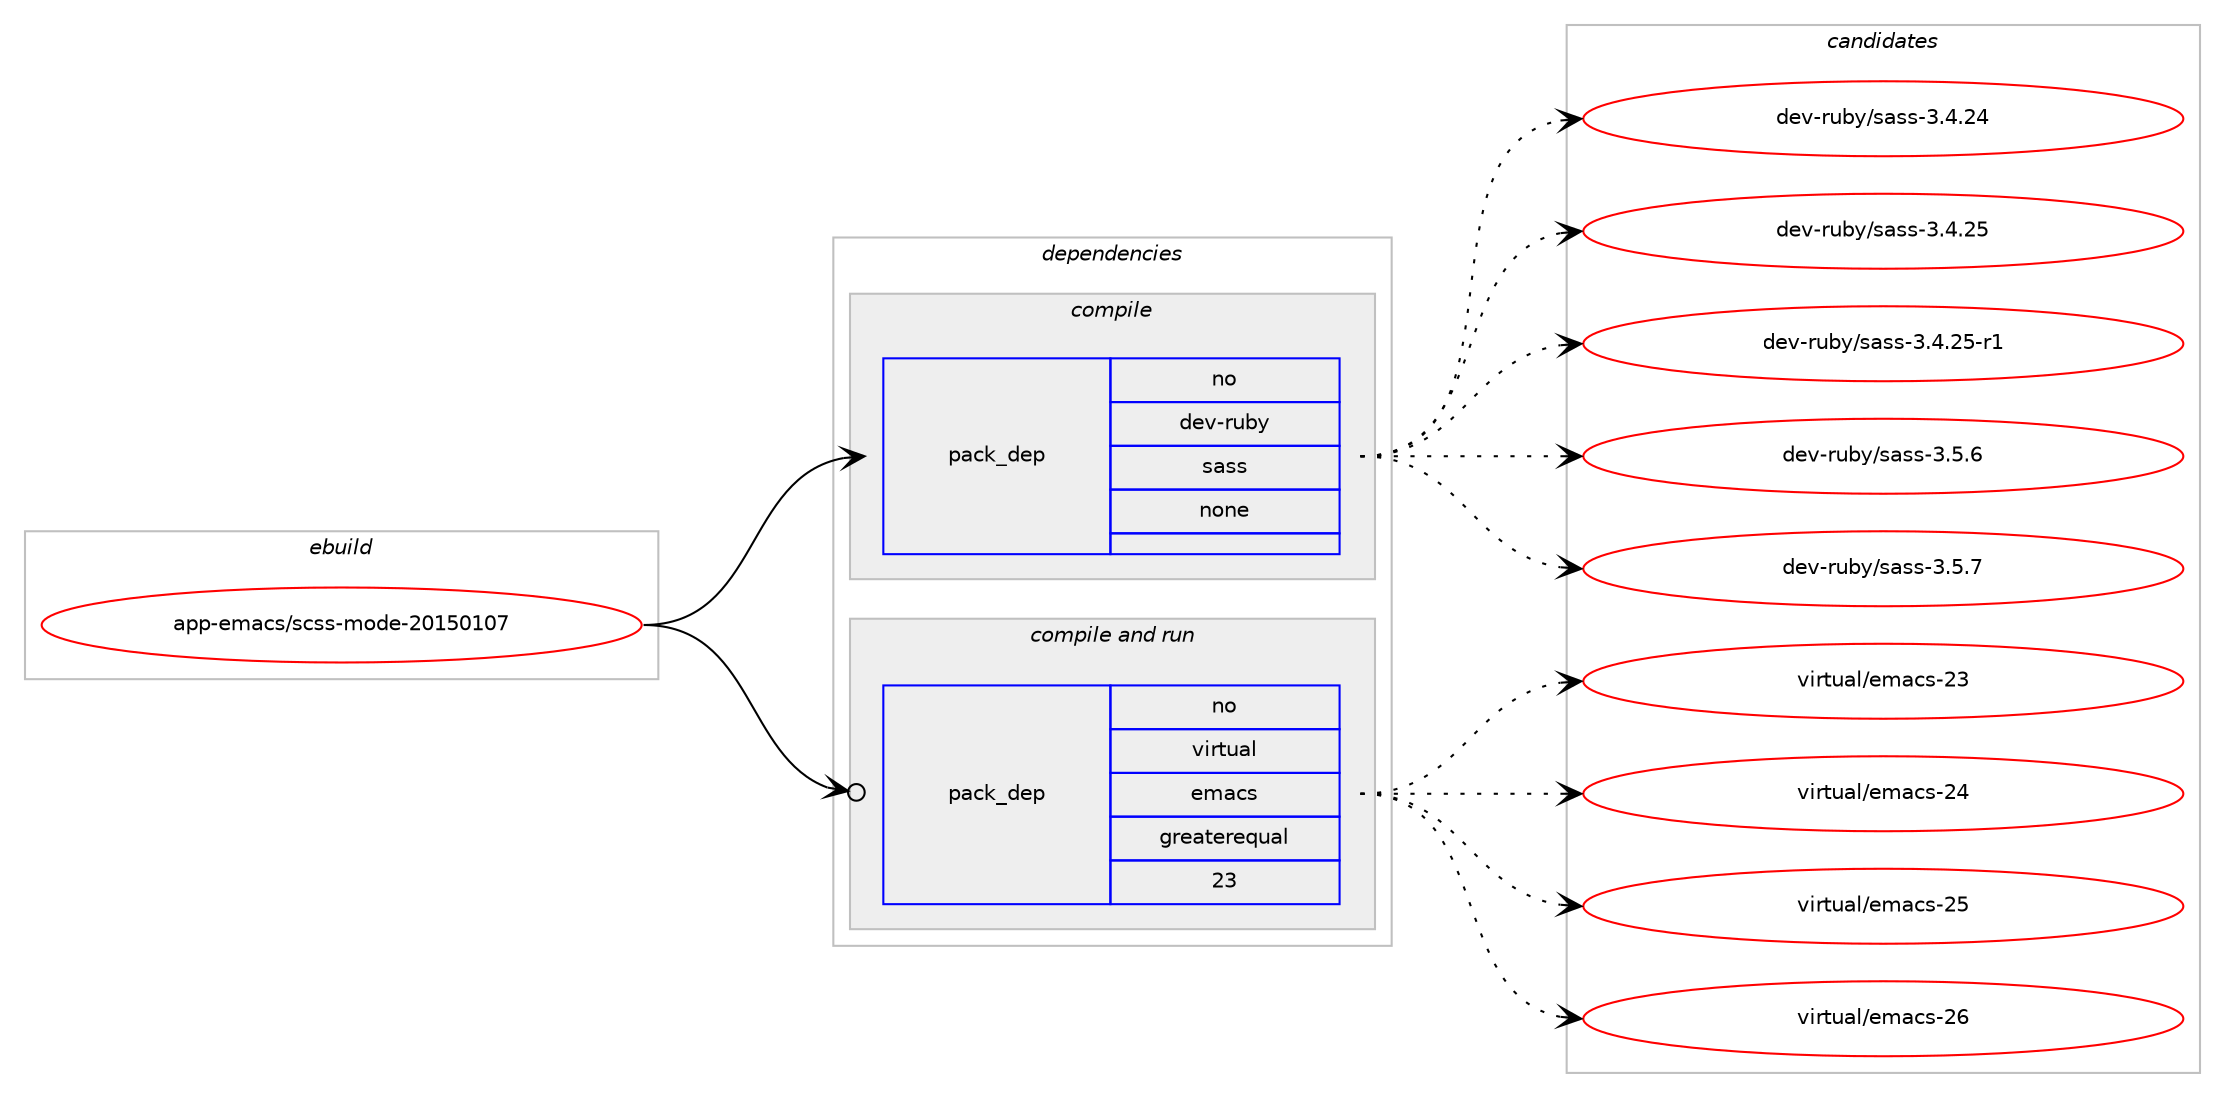 digraph prolog {

# *************
# Graph options
# *************

newrank=true;
concentrate=true;
compound=true;
graph [rankdir=LR,fontname=Helvetica,fontsize=10,ranksep=1.5];#, ranksep=2.5, nodesep=0.2];
edge  [arrowhead=vee];
node  [fontname=Helvetica,fontsize=10];

# **********
# The ebuild
# **********

subgraph cluster_leftcol {
color=gray;
rank=same;
label=<<i>ebuild</i>>;
id [label="app-emacs/scss-mode-20150107", color=red, width=4, href="../app-emacs/scss-mode-20150107.svg"];
}

# ****************
# The dependencies
# ****************

subgraph cluster_midcol {
color=gray;
label=<<i>dependencies</i>>;
subgraph cluster_compile {
fillcolor="#eeeeee";
style=filled;
label=<<i>compile</i>>;
subgraph pack2154 {
dependency2624 [label=<<TABLE BORDER="0" CELLBORDER="1" CELLSPACING="0" CELLPADDING="4" WIDTH="220"><TR><TD ROWSPAN="6" CELLPADDING="30">pack_dep</TD></TR><TR><TD WIDTH="110">no</TD></TR><TR><TD>dev-ruby</TD></TR><TR><TD>sass</TD></TR><TR><TD>none</TD></TR><TR><TD></TD></TR></TABLE>>, shape=none, color=blue];
}
id:e -> dependency2624:w [weight=20,style="solid",arrowhead="vee"];
}
subgraph cluster_compileandrun {
fillcolor="#eeeeee";
style=filled;
label=<<i>compile and run</i>>;
subgraph pack2155 {
dependency2625 [label=<<TABLE BORDER="0" CELLBORDER="1" CELLSPACING="0" CELLPADDING="4" WIDTH="220"><TR><TD ROWSPAN="6" CELLPADDING="30">pack_dep</TD></TR><TR><TD WIDTH="110">no</TD></TR><TR><TD>virtual</TD></TR><TR><TD>emacs</TD></TR><TR><TD>greaterequal</TD></TR><TR><TD>23</TD></TR></TABLE>>, shape=none, color=blue];
}
id:e -> dependency2625:w [weight=20,style="solid",arrowhead="odotvee"];
}
subgraph cluster_run {
fillcolor="#eeeeee";
style=filled;
label=<<i>run</i>>;
}
}

# **************
# The candidates
# **************

subgraph cluster_choices {
rank=same;
color=gray;
label=<<i>candidates</i>>;

subgraph choice2154 {
color=black;
nodesep=1;
choice1001011184511411798121471159711511545514652465052 [label="dev-ruby/sass-3.4.24", color=red, width=4,href="../dev-ruby/sass-3.4.24.svg"];
choice1001011184511411798121471159711511545514652465053 [label="dev-ruby/sass-3.4.25", color=red, width=4,href="../dev-ruby/sass-3.4.25.svg"];
choice10010111845114117981214711597115115455146524650534511449 [label="dev-ruby/sass-3.4.25-r1", color=red, width=4,href="../dev-ruby/sass-3.4.25-r1.svg"];
choice10010111845114117981214711597115115455146534654 [label="dev-ruby/sass-3.5.6", color=red, width=4,href="../dev-ruby/sass-3.5.6.svg"];
choice10010111845114117981214711597115115455146534655 [label="dev-ruby/sass-3.5.7", color=red, width=4,href="../dev-ruby/sass-3.5.7.svg"];
dependency2624:e -> choice1001011184511411798121471159711511545514652465052:w [style=dotted,weight="100"];
dependency2624:e -> choice1001011184511411798121471159711511545514652465053:w [style=dotted,weight="100"];
dependency2624:e -> choice10010111845114117981214711597115115455146524650534511449:w [style=dotted,weight="100"];
dependency2624:e -> choice10010111845114117981214711597115115455146534654:w [style=dotted,weight="100"];
dependency2624:e -> choice10010111845114117981214711597115115455146534655:w [style=dotted,weight="100"];
}
subgraph choice2155 {
color=black;
nodesep=1;
choice11810511411611797108471011099799115455051 [label="virtual/emacs-23", color=red, width=4,href="../virtual/emacs-23.svg"];
choice11810511411611797108471011099799115455052 [label="virtual/emacs-24", color=red, width=4,href="../virtual/emacs-24.svg"];
choice11810511411611797108471011099799115455053 [label="virtual/emacs-25", color=red, width=4,href="../virtual/emacs-25.svg"];
choice11810511411611797108471011099799115455054 [label="virtual/emacs-26", color=red, width=4,href="../virtual/emacs-26.svg"];
dependency2625:e -> choice11810511411611797108471011099799115455051:w [style=dotted,weight="100"];
dependency2625:e -> choice11810511411611797108471011099799115455052:w [style=dotted,weight="100"];
dependency2625:e -> choice11810511411611797108471011099799115455053:w [style=dotted,weight="100"];
dependency2625:e -> choice11810511411611797108471011099799115455054:w [style=dotted,weight="100"];
}
}

}

